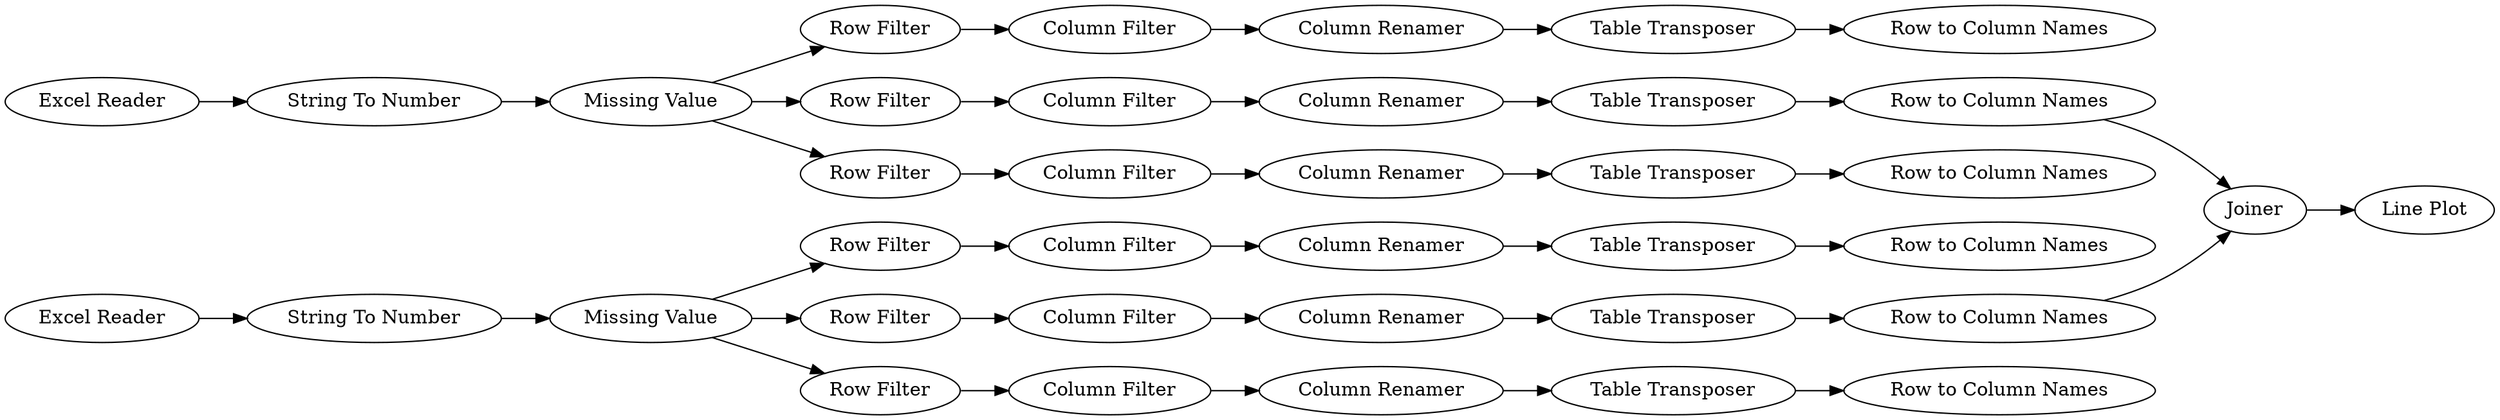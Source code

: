 digraph {
	7 -> 8
	51 -> 50
	8 -> 9
	23 -> 24
	39 -> 40
	53 -> 51
	21 -> 22
	36 -> 39
	27 -> 28
	12 -> 21
	22 -> 23
	50 -> 54
	18 -> 19
	20 -> 54
	46 -> 48
	32 -> 34
	29 -> 30
	54 -> 55
	10 -> 17
	31 -> 33
	29 -> 32
	17 -> 18
	37 -> 38
	33 -> 35
	29 -> 31
	47 -> 49
	9 -> 11
	9 -> 12
	48 -> 47
	52 -> 53
	34 -> 36
	19 -> 20
	35 -> 37
	30 -> 52
	11 -> 46
	9 -> 10
	28 -> 29
	27 [label="Excel Reader"]
	55 [label="Line Plot"]
	7 [label="Excel Reader"]
	9 [label="Missing Value"]
	21 [label="Column Filter"]
	18 [label="Column Renamer"]
	8 [label="String To Number"]
	32 [label="Row Filter"]
	17 [label="Column Filter"]
	19 [label="Table Transposer"]
	39 [label="Table Transposer"]
	24 [label="Row to Column Names"]
	49 [label="Row to Column Names"]
	31 [label="Row Filter"]
	51 [label="Table Transposer"]
	54 [label=Joiner]
	12 [label="Row Filter"]
	10 [label="Row Filter"]
	48 [label="Column Renamer"]
	50 [label="Row to Column Names"]
	22 [label="Column Renamer"]
	53 [label="Column Renamer"]
	28 [label="String To Number"]
	11 [label="Row Filter"]
	23 [label="Table Transposer"]
	47 [label="Table Transposer"]
	38 [label="Row to Column Names"]
	20 [label="Row to Column Names"]
	35 [label="Column Renamer"]
	34 [label="Column Filter"]
	29 [label="Missing Value"]
	36 [label="Column Renamer"]
	46 [label="Column Filter"]
	40 [label="Row to Column Names"]
	52 [label="Column Filter"]
	33 [label="Column Filter"]
	30 [label="Row Filter"]
	37 [label="Table Transposer"]
	rankdir=LR
}
